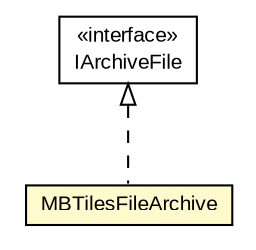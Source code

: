 #!/usr/local/bin/dot
#
# Class diagram 
# Generated by UMLGraph version R5_6-24-gf6e263 (http://www.umlgraph.org/)
#

digraph G {
	edge [fontname="arial",fontsize=10,labelfontname="arial",labelfontsize=10];
	node [fontname="arial",fontsize=10,shape=plaintext];
	nodesep=0.25;
	ranksep=0.5;
	// org.osmdroid.tileprovider.modules.IArchiveFile
	c141595 [label=<<table title="org.osmdroid.tileprovider.modules.IArchiveFile" border="0" cellborder="1" cellspacing="0" cellpadding="2" port="p" href="./IArchiveFile.html">
		<tr><td><table border="0" cellspacing="0" cellpadding="1">
<tr><td align="center" balign="center"> &#171;interface&#187; </td></tr>
<tr><td align="center" balign="center"> IArchiveFile </td></tr>
		</table></td></tr>
		</table>>, URL="./IArchiveFile.html", fontname="arial", fontcolor="black", fontsize=10.0];
	// org.osmdroid.tileprovider.modules.MBTilesFileArchive
	c141613 [label=<<table title="org.osmdroid.tileprovider.modules.MBTilesFileArchive" border="0" cellborder="1" cellspacing="0" cellpadding="2" port="p" bgcolor="lemonChiffon" href="./MBTilesFileArchive.html">
		<tr><td><table border="0" cellspacing="0" cellpadding="1">
<tr><td align="center" balign="center"> MBTilesFileArchive </td></tr>
		</table></td></tr>
		</table>>, URL="./MBTilesFileArchive.html", fontname="arial", fontcolor="black", fontsize=10.0];
	//org.osmdroid.tileprovider.modules.MBTilesFileArchive implements org.osmdroid.tileprovider.modules.IArchiveFile
	c141595:p -> c141613:p [dir=back,arrowtail=empty,style=dashed];
}

